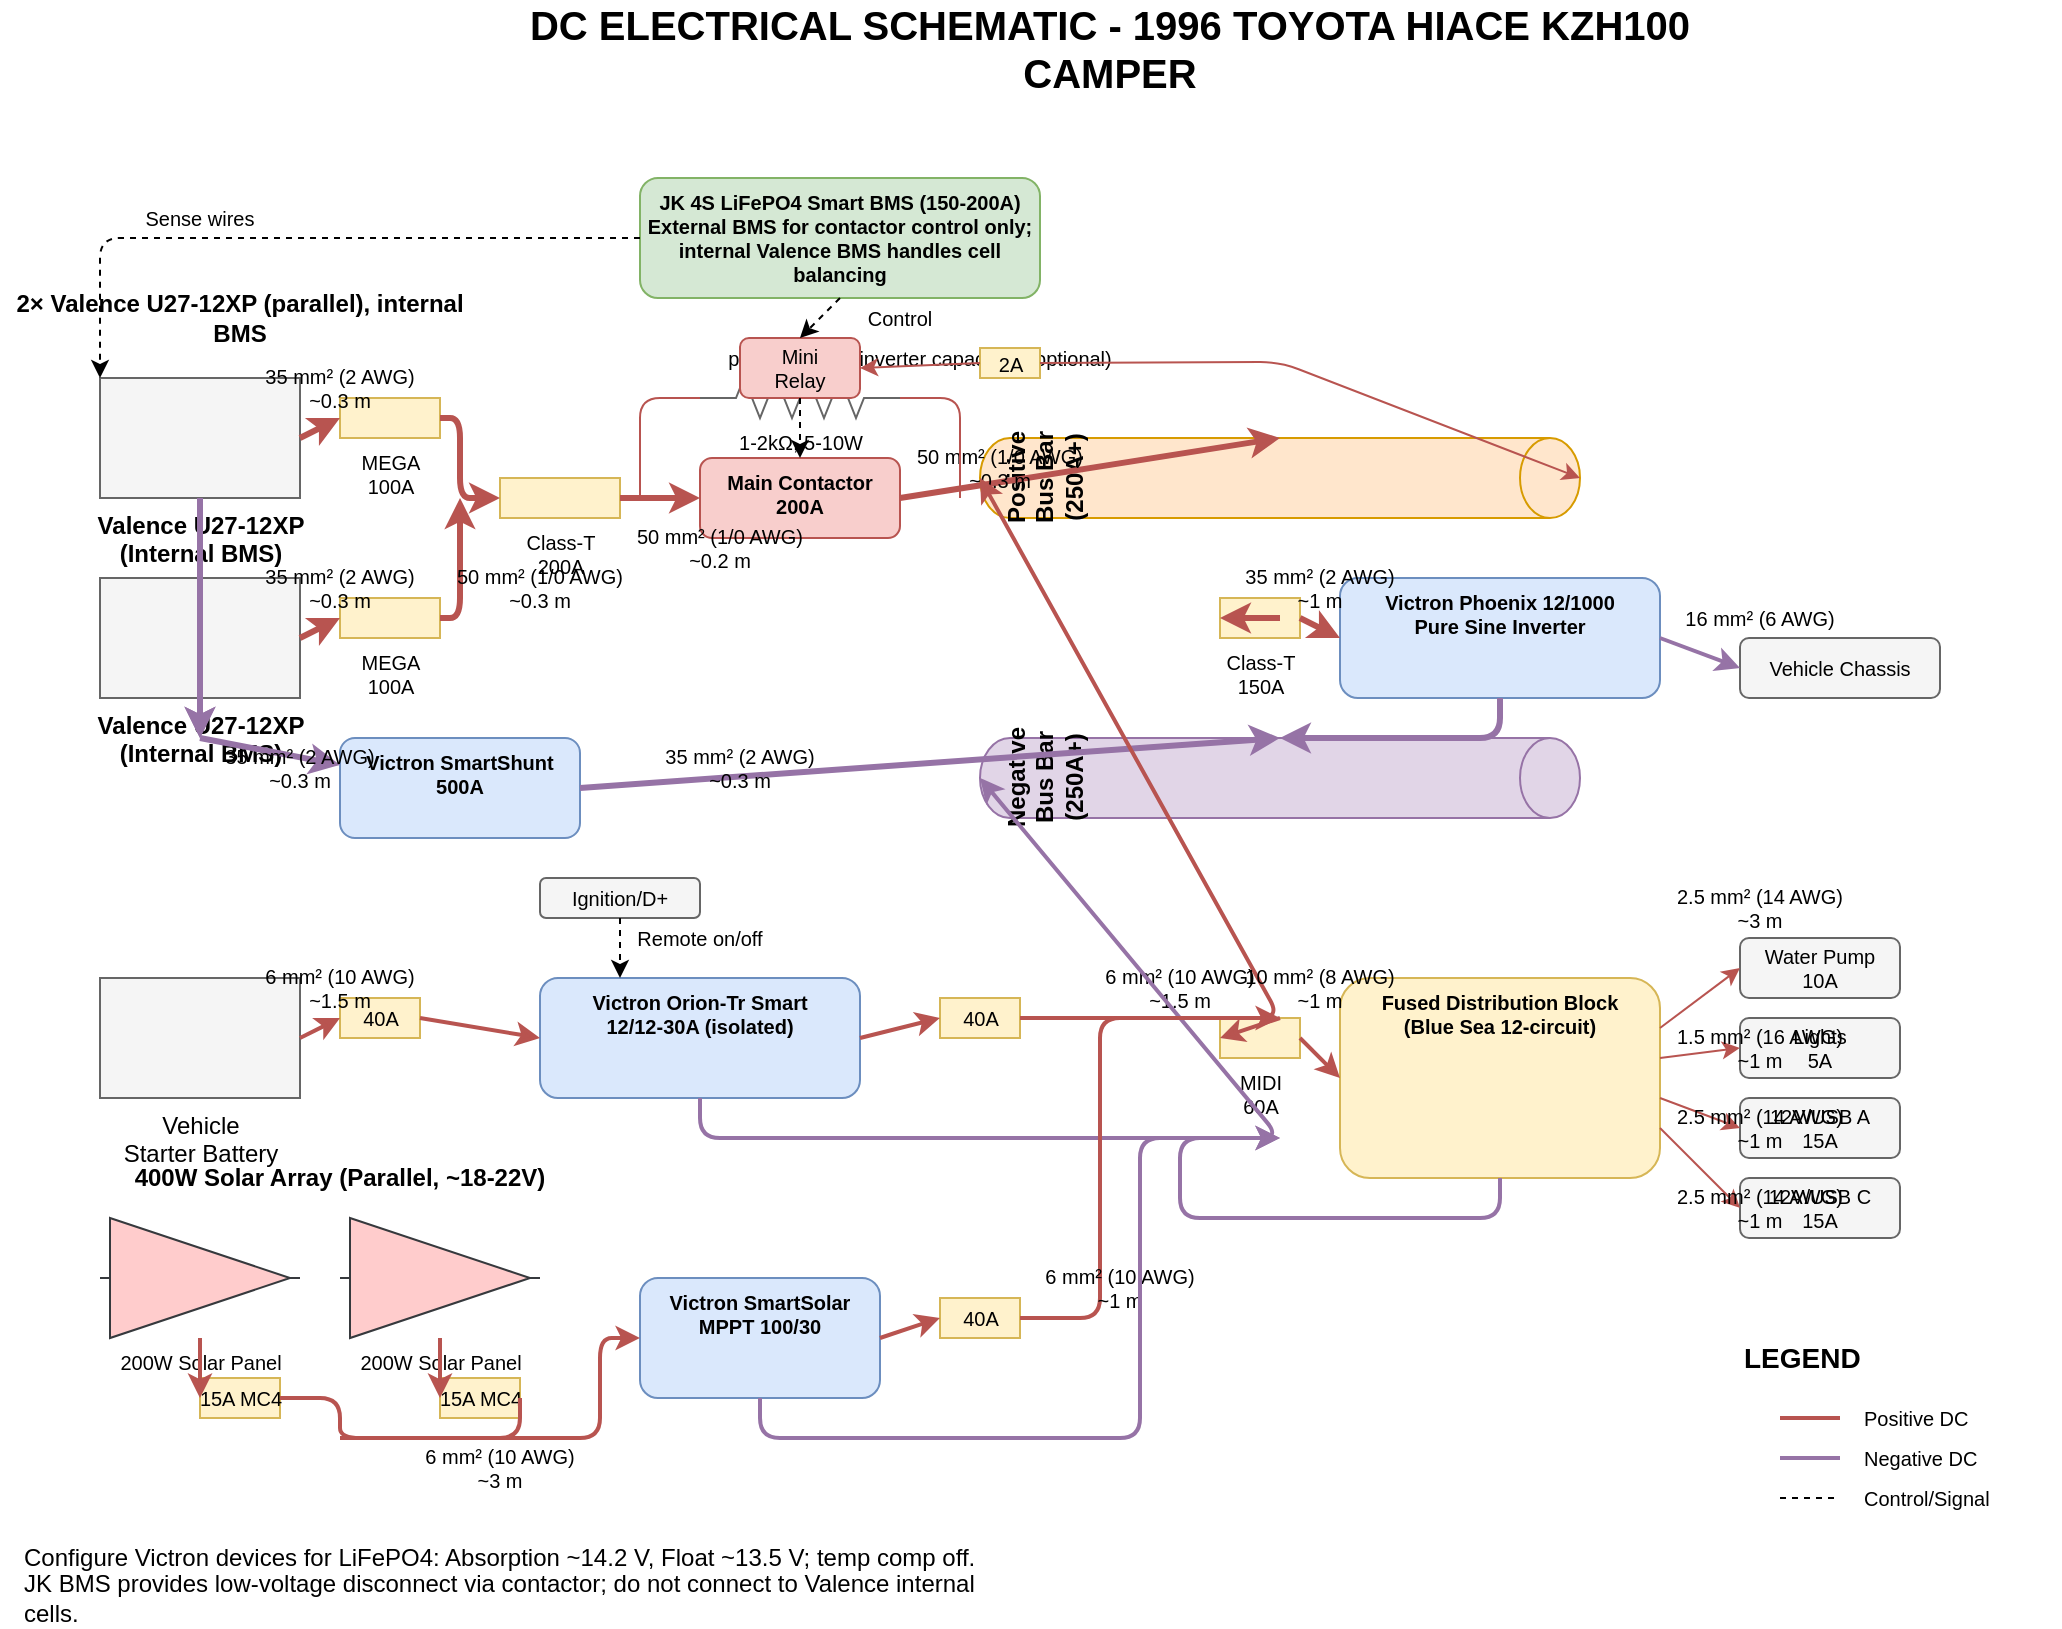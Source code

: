 <mxfile version="14.9.8" type="device">
  <diagram id="dc_schematic" name="DC Schematic - 1996 Toyota Hiace Camper" pageWidth="1169" pageHeight="827">
    <mxGraphModel dx="1422" dy="798" grid="1" gridSize="10" guides="1" tooltips="1" connect="1" arrows="1" fold="1" page="1" pageScale="1" pageWidth="1169" pageHeight="827" math="0" shadow="0">
      <root>
        <mxCell id="0" />
        <mxCell id="1" parent="0" />
        
        <!-- Title and Notes -->
        <mxCell id="title" value="DC ELECTRICAL SCHEMATIC - 1996 TOYOTA HIACE KZH100 CAMPER" style="text;html=1;strokeColor=none;fillColor=none;align=center;verticalAlign=middle;whiteSpace=wrap;rounded=0;fontSize=20;fontStyle=1" vertex="1" parent="1">
          <mxGeometry x="284.5" y="20" width="600" height="30" as="geometry" />
        </mxCell>
        
        <mxCell id="note1" value="Configure Victron devices for LiFePO4: Absorption ~14.2 V, Float ~13.5 V; temp comp off." style="text;html=1;strokeColor=none;fillColor=none;align=left;verticalAlign=middle;whiteSpace=wrap;rounded=0;fontSize=12;" vertex="1" parent="1">
          <mxGeometry x="40" y="780" width="500" height="20" as="geometry" />
        </mxCell>
        
        <mxCell id="note2" value="JK BMS provides low-voltage disconnect via contactor; do not connect to Valence internal cells." style="text;html=1;strokeColor=none;fillColor=none;align=left;verticalAlign=middle;whiteSpace=wrap;rounded=0;fontSize=12;" vertex="1" parent="1">
          <mxGeometry x="40" y="800" width="500" height="20" as="geometry" />
        </mxCell>
        
        <!-- Battery Bank -->
        <mxCell id="battery1" value="Valence U27-12XP&#xa;(Internal BMS)" style="shape=mxgraph.electrical.electro-mechanical.battery;html=1;fillColor=#f5f5f5;strokeColor=#666666;verticalLabelPosition=bottom;verticalAlign=top;align=center;fontSize=12;fontStyle=1" vertex="1" parent="1">
          <mxGeometry x="80" y="200" width="100" height="60" as="geometry" />
        </mxCell>
        
        <mxCell id="battery2" value="Valence U27-12XP&#xa;(Internal BMS)" style="shape=mxgraph.electrical.electro-mechanical.battery;html=1;fillColor=#f5f5f5;strokeColor=#666666;verticalLabelPosition=bottom;verticalAlign=top;align=center;fontSize=12;fontStyle=1" vertex="1" parent="1">
          <mxGeometry x="80" y="300" width="100" height="60" as="geometry" />
        </mxCell>
        
        <mxCell id="batteryLabel" value="2× Valence U27-12XP (parallel), internal BMS" style="text;html=1;strokeColor=none;fillColor=none;align=center;verticalAlign=middle;whiteSpace=wrap;rounded=0;fontSize=12;fontStyle=1" vertex="1" parent="1">
          <mxGeometry x="30" y="160" width="240" height="20" as="geometry" />
        </mxCell>
        
        <!-- Battery Fuses -->
        <mxCell id="fuse1" value="MEGA&#xa;100A" style="shape=mxgraph.electrical.electro-mechanical.fuse_2;html=1;fillColor=#fff2cc;strokeColor=#d6b656;verticalLabelPosition=bottom;verticalAlign=top;align=center;fontSize=10;" vertex="1" parent="1">
          <mxGeometry x="200" y="210" width="50" height="20" as="geometry" />
        </mxCell>
        
        <mxCell id="fuse2" value="MEGA&#xa;100A" style="shape=mxgraph.electrical.electro-mechanical.fuse_2;html=1;fillColor=#fff2cc;strokeColor=#d6b656;verticalLabelPosition=bottom;verticalAlign=top;align=center;fontSize=10;" vertex="1" parent="1">
          <mxGeometry x="200" y="310" width="50" height="20" as="geometry" />
        </mxCell>
        
        <!-- SmartShunt -->
        <mxCell id="smartshunt" value="Victron SmartShunt 500A" style="rounded=1;whiteSpace=wrap;html=1;fillColor=#dae8fc;strokeColor=#6c8ebf;verticalAlign=top;fontStyle=1;fontSize=10;" vertex="1" parent="1">
          <mxGeometry x="200" y="380" width="120" height="50" as="geometry" />
        </mxCell>
        
        <!-- Main Fuse -->
        <mxCell id="mainFuse" value="Class-T&#xa;200A" style="shape=mxgraph.electrical.electro-mechanical.fuse_2;html=1;fillColor=#fff2cc;strokeColor=#d6b656;verticalLabelPosition=bottom;verticalAlign=top;align=center;fontSize=10;" vertex="1" parent="1">
          <mxGeometry x="280" y="250" width="60" height="20" as="geometry" />
        </mxCell>
        
        <!-- Main Contactor -->
        <mxCell id="contactor" value="Main Contactor&#xa;200A" style="rounded=1;whiteSpace=wrap;html=1;fillColor=#f8cecc;strokeColor=#b85450;verticalAlign=top;fontStyle=1;fontSize=10;" vertex="1" parent="1">
          <mxGeometry x="380" y="240" width="100" height="40" as="geometry" />
        </mxCell>
        
        <!-- Pre-charge Resistor -->
        <mxCell id="precharge" value="1-2kΩ, 5-10W" style="shape=mxgraph.electrical.resistors.resistor_2;html=1;fillColor=#f5f5f5;strokeColor=#666666;verticalLabelPosition=bottom;verticalAlign=top;fontSize=10;" vertex="1" parent="1">
          <mxGeometry x="380" y="200" width="100" height="20" as="geometry" />
        </mxCell>
        
        <mxCell id="prechargeLabel" value="pre-charge for inverter capacitors (optional)" style="text;html=1;strokeColor=none;fillColor=none;align=center;verticalAlign=middle;whiteSpace=wrap;rounded=0;fontSize=10;" vertex="1" parent="1">
          <mxGeometry x="380" y="180" width="220" height="20" as="geometry" />
        </mxCell>
        
        <!-- Bus Bars -->
        <mxCell id="posBusBar" value="Positive Bus Bar (250A+)" style="shape=cylinder3;whiteSpace=wrap;html=1;boundedLbl=1;backgroundOutline=1;size=15;fillColor=#ffe6cc;strokeColor=#d79b00;verticalAlign=top;fontSize=12;fontStyle=1;horizontal=0;direction=south" vertex="1" parent="1">
          <mxGeometry x="520" y="230" width="300" height="40" as="geometry" />
        </mxCell>
        
        <mxCell id="negBusBar" value="Negative Bus Bar (250A+)" style="shape=cylinder3;whiteSpace=wrap;html=1;boundedLbl=1;backgroundOutline=1;size=15;fillColor=#e1d5e7;strokeColor=#9673a6;verticalAlign=top;fontSize=12;fontStyle=1;horizontal=0;direction=south" vertex="1" parent="1">
          <mxGeometry x="520" y="380" width="300" height="40" as="geometry" />
        </mxCell>
        
        <!-- JK BMS -->
        <mxCell id="jkbms" value="JK 4S LiFePO4 Smart BMS (150-200A)&#xa;External BMS for contactor control only;&#xa;internal Valence BMS handles cell balancing" style="rounded=1;whiteSpace=wrap;html=1;fillColor=#d5e8d4;strokeColor=#82b366;align=center;verticalAlign=top;fontSize=10;fontStyle=1" vertex="1" parent="1">
          <mxGeometry x="350" y="100" width="200" height="60" as="geometry" />
        </mxCell>
        
        <!-- Interposing Relay -->
        <mxCell id="relay" value="Mini&#xa;Relay" style="rounded=1;whiteSpace=wrap;html=1;fillColor=#f8cecc;strokeColor=#b85450;fontSize=10;" vertex="1" parent="1">
          <mxGeometry x="400" y="180" width="60" height="30" as="geometry" />
        </mxCell>
        
        <!-- Relay Fuse -->
        <mxCell id="relayFuse" value="2A" style="shape=mxgraph.electrical.electro-mechanical.fuse_2;html=1;fillColor=#fff2cc;strokeColor=#d6b656;fontSize=10;" vertex="1" parent="1">
          <mxGeometry x="520" y="185" width="30" height="15" as="geometry" />
        </mxCell>
        
        <!-- Vehicle Battery -->
        <mxCell id="vehicleBattery" value="Vehicle&#xa;Starter Battery" style="shape=mxgraph.electrical.electro-mechanical.battery;html=1;fillColor=#f5f5f5;strokeColor=#666666;verticalLabelPosition=bottom;verticalAlign=top;align=center;fontSize=12;" vertex="1" parent="1">
          <mxGeometry x="80" y="500" width="100" height="60" as="geometry" />
        </mxCell>
        
        <!-- DC-DC Converter -->
        <mxCell id="dcdc" value="Victron Orion-Tr Smart&#xa;12/12-30A (isolated)" style="rounded=1;whiteSpace=wrap;html=1;fillColor=#dae8fc;strokeColor=#6c8ebf;verticalAlign=top;fontStyle=1;fontSize=10;" vertex="1" parent="1">
          <mxGeometry x="300" y="500" width="160" height="60" as="geometry" />
        </mxCell>
        
        <!-- DC-DC Fuses -->
        <mxCell id="dcdcInFuse" value="40A" style="shape=mxgraph.electrical.electro-mechanical.fuse_2;html=1;fillColor=#fff2cc;strokeColor=#d6b656;fontSize=10;" vertex="1" parent="1">
          <mxGeometry x="200" y="510" width="40" height="20" as="geometry" />
        </mxCell>
        
        <mxCell id="dcdcOutFuse" value="40A" style="shape=mxgraph.electrical.electro-mechanical.fuse_2;html=1;fillColor=#fff2cc;strokeColor=#d6b656;fontSize=10;" vertex="1" parent="1">
          <mxGeometry x="500" y="510" width="40" height="20" as="geometry" />
        </mxCell>
        
        <!-- Solar Panels -->
        <mxCell id="solarPanel1" value="200W Solar Panel" style="shape=mxgraph.electrical.abstract.amplifier;html=1;fillColor=#ffcccc;strokeColor=#36393d;verticalLabelPosition=bottom;verticalAlign=top;align=center;fontSize=10;" vertex="1" parent="1">
          <mxGeometry x="80" y="620" width="100" height="60" as="geometry" />
        </mxCell>
        
        <mxCell id="solarPanel2" value="200W Solar Panel" style="shape=mxgraph.electrical.abstract.amplifier;html=1;fillColor=#ffcccc;strokeColor=#36393d;verticalLabelPosition=bottom;verticalAlign=top;align=center;fontSize=10;" vertex="1" parent="1">
          <mxGeometry x="200" y="620" width="100" height="60" as="geometry" />
        </mxCell>
        
        <mxCell id="solarLabel" value="400W Solar Array (Parallel, ~18-22V)" style="text;html=1;strokeColor=none;fillColor=none;align=center;verticalAlign=middle;whiteSpace=wrap;rounded=0;fontSize=12;fontStyle=1" vertex="1" parent="1">
          <mxGeometry x="80" y="590" width="240" height="20" as="geometry" />
        </mxCell>
        
        <!-- Solar Fuses -->
        <mxCell id="solarFuse1" value="15A MC4" style="shape=mxgraph.electrical.electro-mechanical.fuse_2;html=1;fillColor=#fff2cc;strokeColor=#d6b656;fontSize=10;" vertex="1" parent="1">
          <mxGeometry x="130" y="700" width="40" height="20" as="geometry" />
        </mxCell>
        
        <mxCell id="solarFuse2" value="15A MC4" style="shape=mxgraph.electrical.electro-mechanical.fuse_2;html=1;fillColor=#fff2cc;strokeColor=#d6b656;fontSize=10;" vertex="1" parent="1">
          <mxGeometry x="250" y="700" width="40" height="20" as="geometry" />
        </mxCell>
        
        <!-- MPPT Controller -->
        <mxCell id="mppt" value="Victron SmartSolar&#xa;MPPT 100/30" style="rounded=1;whiteSpace=wrap;html=1;fillColor=#dae8fc;strokeColor=#6c8ebf;verticalAlign=top;fontStyle=1;fontSize=10;" vertex="1" parent="1">
          <mxGeometry x="350" y="650" width="120" height="60" as="geometry" />
        </mxCell>
        
        <mxCell id="mpptFuse" value="40A" style="shape=mxgraph.electrical.electro-mechanical.fuse_2;html=1;fillColor=#fff2cc;strokeColor=#d6b656;fontSize=10;" vertex="1" parent="1">
          <mxGeometry x="500" y="660" width="40" height="20" as="geometry" />
        </mxCell>
        
        <!-- DC Distribution -->
        <mxCell id="dcDist" value="Fused Distribution Block&#xa;(Blue Sea 12-circuit)" style="rounded=1;whiteSpace=wrap;html=1;fillColor=#fff2cc;strokeColor=#d6b656;verticalAlign=top;fontStyle=1;fontSize=10;" vertex="1" parent="1">
          <mxGeometry x="700" y="500" width="160" height="100" as="geometry" />
        </mxCell>
        
        <mxCell id="dcDistFuse" value="MIDI&#xa;60A" style="shape=mxgraph.electrical.electro-mechanical.fuse_2;html=1;fillColor=#fff2cc;strokeColor=#d6b656;verticalLabelPosition=bottom;verticalAlign=top;align=center;fontSize=10;" vertex="1" parent="1">
          <mxGeometry x="640" y="520" width="40" height="20" as="geometry" />
        </mxCell>
        
        <!-- DC Loads -->
        <mxCell id="waterPump" value="Water Pump&#xa;10A" style="rounded=1;whiteSpace=wrap;html=1;fillColor=#f5f5f5;strokeColor=#666666;fontSize=10;" vertex="1" parent="1">
          <mxGeometry x="900" y="480" width="80" height="30" as="geometry" />
        </mxCell>
        
        <mxCell id="lights" value="Lights&#xa;5A" style="rounded=1;whiteSpace=wrap;html=1;fillColor=#f5f5f5;strokeColor=#666666;fontSize=10;" vertex="1" parent="1">
          <mxGeometry x="900" y="520" width="80" height="30" as="geometry" />
        </mxCell>
        
        <mxCell id="usbA" value="12V/USB A&#xa;15A" style="rounded=1;whiteSpace=wrap;html=1;fillColor=#f5f5f5;strokeColor=#666666;fontSize=10;" vertex="1" parent="1">
          <mxGeometry x="900" y="560" width="80" height="30" as="geometry" />
        </mxCell>
        
        <mxCell id="usbC" value="12V/USB C&#xa;15A" style="rounded=1;whiteSpace=wrap;html=1;fillColor=#f5f5f5;strokeColor=#666666;fontSize=10;" vertex="1" parent="1">
          <mxGeometry x="900" y="600" width="80" height="30" as="geometry" />
        </mxCell>
        
        <!-- Inverter -->
        <mxCell id="inverter" value="Victron Phoenix 12/1000&#xa;Pure Sine Inverter" style="rounded=1;whiteSpace=wrap;html=1;fillColor=#dae8fc;strokeColor=#6c8ebf;verticalAlign=top;fontStyle=1;fontSize=10;" vertex="1" parent="1">
          <mxGeometry x="700" y="300" width="160" height="60" as="geometry" />
        </mxCell>
        
        <mxCell id="inverterFuse" value="Class-T&#xa;150A" style="shape=mxgraph.electrical.electro-mechanical.fuse_2;html=1;fillColor=#fff2cc;strokeColor=#d6b656;verticalLabelPosition=bottom;verticalAlign=top;align=center;fontSize=10;" vertex="1" parent="1">
          <mxGeometry x="640" y="310" width="40" height="20" as="geometry" />
        </mxCell>
        
        <mxCell id="chassis" value="Vehicle Chassis" style="rounded=1;whiteSpace=wrap;html=1;fillColor=#f5f5f5;strokeColor=#666666;fontSize=10;" vertex="1" parent="1">
          <mxGeometry x="900" y="330" width="100" height="30" as="geometry" />
        </mxCell>
        
        <!-- Connections -->
        <!-- Battery to Bus -->
        <mxCell id="bat1ToFuse" value="" style="endArrow=classic;html=1;exitX=1;exitY=0.5;exitDx=0;exitDy=0;exitPerimeter=0;entryX=0;entryY=0.5;entryDx=0;entryDy=0;entryPerimeter=0;strokeWidth=3;fillColor=#f8cecc;strokeColor=#b85450;" edge="1" parent="1" source="battery1" target="fuse1">
          <mxGeometry width="50" height="50" relative="1" as="geometry">
            <mxPoint x="190" y="230" as="sourcePoint" />
            <mxPoint x="240" y="180" as="targetPoint" />
          </mxGeometry>
        </mxCell>
        <mxCell id="bat1ToFuseLabel" value="35 mm² (2 AWG)&#xa;~0.3 m" style="text;html=1;strokeColor=none;fillColor=none;align=center;verticalAlign=middle;whiteSpace=wrap;rounded=0;fontSize=10;" vertex="1" parent="1">
          <mxGeometry x="150" y="190" width="100" height="30" as="geometry" />
        </mxCell>
        
        <mxCell id="bat2ToFuse" value="" style="endArrow=classic;html=1;exitX=1;exitY=0.5;exitDx=0;exitDy=0;exitPerimeter=0;entryX=0;entryY=0.5;entryDx=0;entryDy=0;entryPerimeter=0;strokeWidth=3;fillColor=#f8cecc;strokeColor=#b85450;" edge="1" parent="1" source="battery2" target="fuse2">
          <mxGeometry width="50" height="50" relative="1" as="geometry">
            <mxPoint x="190" y="330" as="sourcePoint" />
            <mxPoint x="240" y="280" as="targetPoint" />
          </mxGeometry>
        </mxCell>
        <mxCell id="bat2ToFuseLabel" value="35 mm² (2 AWG)&#xa;~0.3 m" style="text;html=1;strokeColor=none;fillColor=none;align=center;verticalAlign=middle;whiteSpace=wrap;rounded=0;fontSize=10;" vertex="1" parent="1">
          <mxGeometry x="150" y="290" width="100" height="30" as="geometry" />
        </mxCell>
        
        <!-- Fuses to Main Fuse -->
        <mxCell id="fuse1ToMain" value="" style="endArrow=classic;html=1;exitX=1;exitY=0.5;exitDx=0;exitDy=0;exitPerimeter=0;entryX=0;entryY=0.5;entryDx=0;entryDy=0;entryPerimeter=0;strokeWidth=3;fillColor=#f8cecc;strokeColor=#b85450;" edge="1" parent="1" source="fuse1" target="mainFuse">
          <mxGeometry width="50" height="50" relative="1" as="geometry">
            <mxPoint x="260" y="220" as="sourcePoint" />
            <mxPoint x="280" y="260" as="targetPoint" />
            <Array as="points">
              <mxPoint x="260" y="220" />
              <mxPoint x="260" y="260" />
            </Array>
          </mxGeometry>
        </mxCell>
        
        <mxCell id="fuse2ToMain" value="" style="endArrow=classic;html=1;exitX=1;exitY=0.5;exitDx=0;exitDy=0;exitPerimeter=0;strokeWidth=3;fillColor=#f8cecc;strokeColor=#b85450;" edge="1" parent="1" source="fuse2">
          <mxGeometry width="50" height="50" relative="1" as="geometry">
            <mxPoint x="260" y="320" as="sourcePoint" />
            <mxPoint x="260" y="260" as="targetPoint" />
            <Array as="points">
              <mxPoint x="260" y="320" />
            </Array>
          </mxGeometry>
        </mxCell>
        <mxCell id="mainFuseLabel" value="50 mm² (1/0 AWG)&#xa;~0.3 m" style="text;html=1;strokeColor=none;fillColor=none;align=center;verticalAlign=middle;whiteSpace=wrap;rounded=0;fontSize=10;" vertex="1" parent="1">
          <mxGeometry x="250" y="290" width="100" height="30" as="geometry" />
        </mxCell>
        
        <!-- Main Fuse to Contactor -->
        <mxCell id="mainToContactor" value="" style="endArrow=classic;html=1;exitX=1;exitY=0.5;exitDx=0;exitDy=0;exitPerimeter=0;entryX=0;entryY=0.5;entryDx=0;entryDy=0;strokeWidth=3;fillColor=#f8cecc;strokeColor=#b85450;" edge="1" parent="1" source="mainFuse" target="contactor">
          <mxGeometry width="50" height="50" relative="1" as="geometry">
            <mxPoint x="350" y="260" as="sourcePoint" />
            <mxPoint x="380" y="260" as="targetPoint" />
          </mxGeometry>
        </mxCell>
        <mxCell id="mainToContactorLabel" value="50 mm² (1/0 AWG)&#xa;~0.2 m" style="text;html=1;strokeColor=none;fillColor=none;align=center;verticalAlign=middle;whiteSpace=wrap;rounded=0;fontSize=10;" vertex="1" parent="1">
          <mxGeometry x="340" y="270" width="100" height="30" as="geometry" />
        </mxCell>
        
        <!-- Contactor to Bus -->
        <mxCell id="contactorToBus" value="" style="endArrow=classic;html=1;exitX=1;exitY=0.5;exitDx=0;exitDy=0;entryX=0;entryY=0.5;entryDx=0;entryDy=0;entryPerimeter=0;strokeWidth=3;fillColor=#f8cecc;strokeColor=#b85450;" edge="1" parent="1" source="contactor" target="posBusBar">
          <mxGeometry width="50" height="50" relative="1" as="geometry">
            <mxPoint x="490" y="260" as="sourcePoint" />
            <mxPoint x="520" y="250" as="targetPoint" />
          </mxGeometry>
        </mxCell>
        <mxCell id="contactorToBusLabel" value="50 mm² (1/0 AWG)&#xa;~0.3 m" style="text;html=1;strokeColor=none;fillColor=none;align=center;verticalAlign=middle;whiteSpace=wrap;rounded=0;fontSize=10;" vertex="1" parent="1">
          <mxGeometry x="480" y="230" width="100" height="30" as="geometry" />
        </mxCell>
        
        <!-- Pre-charge path -->
        <mxCell id="prechargeConn1" value="" style="endArrow=none;html=1;exitX=0;exitY=0.5;exitDx=0;exitDy=0;exitPerimeter=0;strokeWidth=1;fillColor=#f8cecc;strokeColor=#b85450;" edge="1" parent="1" source="precharge">
          <mxGeometry width="50" height="50" relative="1" as="geometry">
            <mxPoint x="370" y="210" as="sourcePoint" />
            <mxPoint x="350" y="260" as="targetPoint" />
            <Array as="points">
              <mxPoint x="350" y="210" />
            </Array>
          </mxGeometry>
        </mxCell>
        
        <mxCell id="prechargeConn2" value="" style="endArrow=none;html=1;exitX=1;exitY=0.5;exitDx=0;exitDy=0;exitPerimeter=0;strokeWidth=1;fillColor=#f8cecc;strokeColor=#b85450;" edge="1" parent="1" source="precharge">
          <mxGeometry width="50" height="50" relative="1" as="geometry">
            <mxPoint x="490" y="210" as="sourcePoint" />
            <mxPoint x="510" y="260" as="targetPoint" />
            <Array as="points">
              <mxPoint x="510" y="210" />
            </Array>
          </mxGeometry>
        </mxCell>
        
        <!-- Battery Negatives to SmartShunt -->
        <mxCell id="bat1Neg" value="" style="endArrow=classic;html=1;strokeWidth=3;fillColor=#e1d5e7;strokeColor=#9673a6;" edge="1" parent="1">
          <mxGeometry width="50" height="50" relative="1" as="geometry">
            <mxPoint x="130" y="260" as="sourcePoint" />
            <mxPoint x="130" y="380" as="targetPoint" />
            <Array as="points">
              <mxPoint x="130" y="320" />
              <mxPoint x="130" y="380" />
            </Array>
          </mxGeometry>
        </mxCell>
        
        <mxCell id="bat2Neg" value="" style="endArrow=classic;html=1;strokeWidth=3;fillColor=#e1d5e7;strokeColor=#9673a6;" edge="1" parent="1">
          <mxGeometry width="50" height="50" relative="1" as="geometry">
            <mxPoint x="130" y="360" as="sourcePoint" />
            <mxPoint x="130" y="380" as="targetPoint" />
          </mxGeometry>
        </mxCell>
        
        <mxCell id="batNegToShunt" value="" style="endArrow=classic;html=1;strokeWidth=3;fillColor=#e1d5e7;strokeColor=#9673a6;" edge="1" parent="1" target="smartshunt">
          <mxGeometry width="50" height="50" relative="1" as="geometry">
            <mxPoint x="130" y="380" as="sourcePoint" />
            <mxPoint x="200" y="380" as="targetPoint" />
          </mxGeometry>
        </mxCell>
        <mxCell id="batNegLabel" value="35 mm² (2 AWG)&#xa;~0.3 m" style="text;html=1;strokeColor=none;fillColor=none;align=center;verticalAlign=middle;whiteSpace=wrap;rounded=0;fontSize=10;" vertex="1" parent="1">
          <mxGeometry x="130" y="380" width="100" height="30" as="geometry" />
        </mxCell>
        
        <!-- SmartShunt to Negative Bus -->
        <mxCell id="shuntToBus" value="" style="endArrow=classic;html=1;exitX=1;exitY=0.5;exitDx=0;exitDy=0;entryX=0;entryY=0.5;entryDx=0;entryDy=0;entryPerimeter=0;strokeWidth=3;fillColor=#e1d5e7;strokeColor=#9673a6;" edge="1" parent="1" source="smartshunt" target="negBusBar">
          <mxGeometry width="50" height="50" relative="1" as="geometry">
            <mxPoint x="330" y="405" as="sourcePoint" />
            <mxPoint x="520" y="400" as="targetPoint" />
          </mxGeometry>
        </mxCell>
        <mxCell id="shuntToBusLabel" value="35 mm² (2 AWG)&#xa;~0.3 m" style="text;html=1;strokeColor=none;fillColor=none;align=center;verticalAlign=middle;whiteSpace=wrap;rounded=0;fontSize=10;" vertex="1" parent="1">
          <mxGeometry x="350" y="380" width="100" height="30" as="geometry" />
        </mxCell>
        
        <!-- JK BMS Connections -->
        <mxCell id="jkToBat" value="" style="endArrow=classic;html=1;exitX=0;exitY=0.5;exitDx=0;exitDy=0;entryX=0;entryY=0;entryDx=0;entryDy=0;entryPerimeter=0;dashed=1;strokeWidth=1;" edge="1" parent="1" source="jkbms" target="battery1">
          <mxGeometry width="50" height="50" relative="1" as="geometry">
            <mxPoint x="350" y="130" as="sourcePoint" />
            <mxPoint x="80" y="200" as="targetPoint" />
            <Array as="points">
              <mxPoint x="80" y="130" />
            </Array>
          </mxGeometry>
        </mxCell>
        <mxCell id="jkToBatLabel" value="Sense wires" style="text;html=1;strokeColor=none;fillColor=none;align=center;verticalAlign=middle;whiteSpace=wrap;rounded=0;fontSize=10;" vertex="1" parent="1">
          <mxGeometry x="80" y="110" width="100" height="20" as="geometry" />
        </mxCell>
        
        <mxCell id="jkToRelay" value="" style="endArrow=classic;html=1;exitX=0.5;exitY=1;exitDx=0;exitDy=0;entryX=0.5;entryY=0;entryDx=0;entryDy=0;dashed=1;strokeWidth=1;" edge="1" parent="1" source="jkbms" target="relay">
          <mxGeometry width="50" height="50" relative="1" as="geometry">
            <mxPoint x="450" y="160" as="sourcePoint" />
            <mxPoint x="430" y="180" as="targetPoint" />
          </mxGeometry>
        </mxCell>
        <mxCell id="jkToRelayLabel" value="Control" style="text;html=1;strokeColor=none;fillColor=none;align=center;verticalAlign=middle;whiteSpace=wrap;rounded=0;fontSize=10;" vertex="1" parent="1">
          <mxGeometry x="460" y="160" width="40" height="20" as="geometry" />
        </mxCell>
        
        <mxCell id="relayToContactor" value="" style="endArrow=classic;html=1;exitX=0.5;exitY=1;exitDx=0;exitDy=0;entryX=0.5;entryY=0;entryDx=0;entryDy=0;dashed=1;strokeWidth=1;" edge="1" parent="1" source="relay" target="contactor">
          <mxGeometry width="50" height="50" relative="1" as="geometry">
            <mxPoint x="430" y="210" as="sourcePoint" />
            <mxPoint x="430" y="240" as="targetPoint" />
          </mxGeometry>
        </mxCell>
        
        <mxCell id="relayPower" value="" style="endArrow=classic;html=1;exitX=0;exitY=0.5;exitDx=0;exitDy=0;exitPerimeter=0;entryX=1;entryY=0.5;entryDx=0;entryDy=0;strokeWidth=1;fillColor=#f8cecc;strokeColor=#b85450;" edge="1" parent="1" source="relayFuse" target="relay">
          <mxGeometry width="50" height="50" relative="1" as="geometry">
            <mxPoint x="520" y="192" as="sourcePoint" />
            <mxPoint x="460" y="192" as="targetPoint" />
          </mxGeometry>
        </mxCell>
        
        <mxCell id="relayFusePower" value="" style="endArrow=classic;html=1;exitX=1;exitY=0.5;exitDx=0;exitDy=0;exitPerimeter=0;entryX=0.5;entryY=0;entryDx=0;entryDy=0;entryPerimeter=0;strokeWidth=1;fillColor=#f8cecc;strokeColor=#b85450;" edge="1" parent="1" source="relayFuse" target="posBusBar">
          <mxGeometry width="50" height="50" relative="1" as="geometry">
            <mxPoint x="550" y="192" as="sourcePoint" />
            <mxPoint x="670" y="192" as="targetPoint" />
            <Array as="points">
              <mxPoint x="670" y="192" />
            </Array>
          </mxGeometry>
        </mxCell>
        
        <!-- Vehicle Battery to DC-DC -->
        <mxCell id="vehToDCDC" value="" style="endArrow=classic;html=1;exitX=1;exitY=0.5;exitDx=0;exitDy=0;exitPerimeter=0;entryX=0;entryY=0.5;entryDx=0;entryDy=0;entryPerimeter=0;strokeWidth=2;fillColor=#f8cecc;strokeColor=#b85450;" edge="1" parent="1" source="vehicleBattery" target="dcdcInFuse">
          <mxGeometry width="50" height="50" relative="1" as="geometry">
            <mxPoint x="180" y="530" as="sourcePoint" />
            <mxPoint x="200" y="520" as="targetPoint" />
          </mxGeometry>
        </mxCell>
        <mxCell id="vehToDCDCLabel" value="6 mm² (10 AWG)&#xa;~1.5 m" style="text;html=1;strokeColor=none;fillColor=none;align=center;verticalAlign=middle;whiteSpace=wrap;rounded=0;fontSize=10;" vertex="1" parent="1">
          <mxGeometry x="150" y="490" width="100" height="30" as="geometry" />
        </mxCell>
        
        <mxCell id="dcdcInToOrion" value="" style="endArrow=classic;html=1;exitX=1;exitY=0.5;exitDx=0;exitDy=0;exitPerimeter=0;entryX=0;entryY=0.5;entryDx=0;entryDy=0;strokeWidth=2;fillColor=#f8cecc;strokeColor=#b85450;" edge="1" parent="1" source="dcdcInFuse" target="dcdc">
          <mxGeometry width="50" height="50" relative="1" as="geometry">
            <mxPoint x="240" y="520" as="sourcePoint" />
            <mxPoint x="300" y="530" as="targetPoint" />
          </mxGeometry>
        </mxCell>
        
        <!-- DC-DC to Bus -->
        <mxCell id="dcdcToFuse" value="" style="endArrow=classic;html=1;exitX=1;exitY=0.5;exitDx=0;exitDy=0;entryX=0;entryY=0.5;entryDx=0;entryDy=0;entryPerimeter=0;strokeWidth=2;fillColor=#f8cecc;strokeColor=#b85450;" edge="1" parent="1" source="dcdc" target="dcdcOutFuse">
          <mxGeometry width="50" height="50" relative="1" as="geometry">
            <mxPoint x="460" y="530" as="sourcePoint" />
            <mxPoint x="500" y="520" as="targetPoint" />
          </mxGeometry>
        </mxCell>
        
        <mxCell id="dcdcFuseToBus" value="" style="endArrow=classic;html=1;exitX=1;exitY=0.5;exitDx=0;exitDy=0;exitPerimeter=0;entryX=0.5;entryY=1;entryDx=0;entryDy=0;entryPerimeter=0;strokeWidth=2;fillColor=#f8cecc;strokeColor=#b85450;" edge="1" parent="1" source="dcdcOutFuse" target="posBusBar">
          <mxGeometry width="50" height="50" relative="1" as="geometry">
            <mxPoint x="540" y="520" as="sourcePoint" />
            <mxPoint x="670" y="270" as="targetPoint" />
            <Array as="points">
              <mxPoint x="670" y="520" />
            </Array>
          </mxGeometry>
        </mxCell>
        <mxCell id="dcdcOutLabel" value="6 mm² (10 AWG)&#xa;~1.5 m" style="text;html=1;strokeColor=none;fillColor=none;align=center;verticalAlign=middle;whiteSpace=wrap;rounded=0;fontSize=10;" vertex="1" parent="1">
          <mxGeometry x="570" y="490" width="100" height="30" as="geometry" />
        </mxCell>
        
        <mxCell id="dcdcNeg" value="" style="endArrow=classic;html=1;entryX=0.5;entryY=1;entryDx=0;entryDy=0;entryPerimeter=0;strokeWidth=2;fillColor=#e1d5e7;strokeColor=#9673a6;" edge="1" parent="1" target="negBusBar">
          <mxGeometry width="50" height="50" relative="1" as="geometry">
            <mxPoint x="380" y="560" as="sourcePoint" />
            <mxPoint x="670" y="420" as="targetPoint" />
            <Array as="points">
              <mxPoint x="380" y="580" />
              <mxPoint x="670" y="580" />
            </Array>
          </mxGeometry>
        </mxCell>
        
        <!-- Solar to MPPT -->
        <mxCell id="solar1ToY" value="" style="endArrow=classic;html=1;exitX=0.5;exitY=1;exitDx=0;exitDy=0;entryX=0;entryY=0.5;entryDx=0;entryDy=0;entryPerimeter=0;strokeWidth=2;fillColor=#f8cecc;strokeColor=#b85450;" edge="1" parent="1" source="solarPanel1" target="solarFuse1">
          <mxGeometry width="50" height="50" relative="1" as="geometry">
            <mxPoint x="130" y="680" as="sourcePoint" />
            <mxPoint x="130" y="710" as="targetPoint" />
            <Array as="points">
              <mxPoint x="130" y="710" />
            </Array>
          </mxGeometry>
        </mxCell>
        
        <mxCell id="solar2ToY" value="" style="endArrow=classic;html=1;exitX=0.5;exitY=1;exitDx=0;exitDy=0;entryX=0;entryY=0.5;entryDx=0;entryDy=0;entryPerimeter=0;strokeWidth=2;fillColor=#f8cecc;strokeColor=#b85450;" edge="1" parent="1" source="solarPanel2" target="solarFuse2">
          <mxGeometry width="50" height="50" relative="1" as="geometry">
            <mxPoint x="250" y="680" as="sourcePoint" />
            <mxPoint x="250" y="710" as="targetPoint" />
            <Array as="points">
              <mxPoint x="250" y="710" />
            </Array>
          </mxGeometry>
        </mxCell>
        
        <mxCell id="solarYBranch" value="" style="endArrow=classic;html=1;exitX=1;exitY=0.5;exitDx=0;exitDy=0;exitPerimeter=0;entryX=0;entryY=0.5;entryDx=0;entryDy=0;strokeWidth=2;fillColor=#f8cecc;strokeColor=#b85450;" edge="1" parent="1" source="solarFuse1" target="mppt">
          <mxGeometry width="50" height="50" relative="1" as="geometry">
            <mxPoint x="170" y="710" as="sourcePoint" />
            <mxPoint x="350" y="680" as="targetPoint" />
            <Array as="points">
              <mxPoint x="200" y="710" />
              <mxPoint x="200" y="730" />
              <mxPoint x="330" y="730" />
              <mxPoint x="330" y="680" />
            </Array>
          </mxGeometry>
        </mxCell>
        
        <mxCell id="solarY2Branch" value="" style="endArrow=none;html=1;exitX=1;exitY=0.5;exitDx=0;exitDy=0;exitPerimeter=0;strokeWidth=2;fillColor=#f8cecc;strokeColor=#b85450;" edge="1" parent="1" source="solarFuse2">
          <mxGeometry width="50" height="50" relative="1" as="geometry">
            <mxPoint x="290" y="710" as="sourcePoint" />
            <mxPoint x="200" y="730" as="targetPoint" />
            <Array as="points">
              <mxPoint x="290" y="710" />
              <mxPoint x="290" y="730" />
            </Array>
          </mxGeometry>
        </mxCell>
        <mxCell id="solarCableLabel" value="6 mm² (10 AWG)&#xa;~3 m" style="text;html=1;strokeColor=none;fillColor=none;align=center;verticalAlign=middle;whiteSpace=wrap;rounded=0;fontSize=10;" vertex="1" parent="1">
          <mxGeometry x="230" y="730" width="100" height="30" as="geometry" />
        </mxCell>
        
        <!-- MPPT to Bus -->
        <mxCell id="mpptToFuse" value="" style="endArrow=classic;html=1;exitX=1;exitY=0.5;exitDx=0;exitDy=0;entryX=0;entryY=0.5;entryDx=0;entryDy=0;entryPerimeter=0;strokeWidth=2;fillColor=#f8cecc;strokeColor=#b85450;" edge="1" parent="1" source="mppt" target="mpptFuse">
          <mxGeometry width="50" height="50" relative="1" as="geometry">
            <mxPoint x="470" y="680" as="sourcePoint" />
            <mxPoint x="500" y="670" as="targetPoint" />
          </mxGeometry>
        </mxCell>
        
        <mxCell id="mpptFuseToBus" value="" style="endArrow=classic;html=1;exitX=1;exitY=0.5;exitDx=0;exitDy=0;exitPerimeter=0;strokeWidth=2;fillColor=#f8cecc;strokeColor=#b85450;" edge="1" parent="1" source="mpptFuse">
          <mxGeometry width="50" height="50" relative="1" as="geometry">
            <mxPoint x="540" y="670" as="sourcePoint" />
            <mxPoint x="670" y="520" as="targetPoint" />
            <Array as="points">
              <mxPoint x="580" y="670" />
              <mxPoint x="580" y="520" />
            </Array>
          </mxGeometry>
        </mxCell>
        <mxCell id="mpptOutLabel" value="6 mm² (10 AWG)&#xa;~1 m" style="text;html=1;strokeColor=none;fillColor=none;align=center;verticalAlign=middle;whiteSpace=wrap;rounded=0;fontSize=10;" vertex="1" parent="1">
          <mxGeometry x="540" y="640" width="100" height="30" as="geometry" />
        </mxCell>
        
        <mxCell id="mpptNeg" value="" style="endArrow=classic;html=1;exitX=0.5;exitY=1;exitDx=0;exitDy=0;strokeWidth=2;fillColor=#e1d5e7;strokeColor=#9673a6;" edge="1" parent="1" source="mppt">
          <mxGeometry width="50" height="50" relative="1" as="geometry">
            <mxPoint x="410" y="710" as="sourcePoint" />
            <mxPoint x="670" y="580" as="targetPoint" />
            <Array as="points">
              <mxPoint x="410" y="730" />
              <mxPoint x="600" y="730" />
              <mxPoint x="600" y="580" />
            </Array>
          </mxGeometry>
        </mxCell>
        
        <!-- Bus to DC Distribution -->
        <mxCell id="busToDCDistFuse" value="" style="endArrow=classic;html=1;entryX=0;entryY=0.5;entryDx=0;entryDy=0;entryPerimeter=0;strokeWidth=2;fillColor=#f8cecc;strokeColor=#b85450;" edge="1" parent="1" target="dcDistFuse">
          <mxGeometry width="50" height="50" relative="1" as="geometry">
            <mxPoint x="670" y="520" as="sourcePoint" />
            <mxPoint x="640" y="530" as="targetPoint" />
          </mxGeometry>
        </mxCell>
        
        <mxCell id="dcDistFuseToDist" value="" style="endArrow=classic;html=1;exitX=1;exitY=0.5;exitDx=0;exitDy=0;exitPerimeter=0;entryX=0;entryY=0.5;entryDx=0;entryDy=0;strokeWidth=2;fillColor=#f8cecc;strokeColor=#b85450;" edge="1" parent="1" source="dcDistFuse" target="dcDist">
          <mxGeometry width="50" height="50" relative="1" as="geometry">
            <mxPoint x="680" y="530" as="sourcePoint" />
            <mxPoint x="700" y="550" as="targetPoint" />
          </mxGeometry>
        </mxCell>
        <mxCell id="dcDistLabel" value="10 mm² (8 AWG)&#xa;~1 m" style="text;html=1;strokeColor=none;fillColor=none;align=center;verticalAlign=middle;whiteSpace=wrap;rounded=0;fontSize=10;" vertex="1" parent="1">
          <mxGeometry x="640" y="490" width="100" height="30" as="geometry" />
        </mxCell>
        
        <mxCell id="dcDistNeg" value="" style="endArrow=classic;html=1;strokeWidth=2;fillColor=#e1d5e7;strokeColor=#9673a6;" edge="1" parent="1">
          <mxGeometry width="50" height="50" relative="1" as="geometry">
            <mxPoint x="780" y="600" as="sourcePoint" />
            <mxPoint x="670" y="580" as="targetPoint" />
            <Array as="points">
              <mxPoint x="780" y="620" />
              <mxPoint x="620" y="620" />
              <mxPoint x="620" y="580" />
            </Array>
          </mxGeometry>
        </mxCell>
        
        <!-- DC Distribution to Loads -->
        <mxCell id="distToWaterPump" value="" style="endArrow=classic;html=1;exitX=1;exitY=0.25;exitDx=0;exitDy=0;entryX=0;entryY=0.5;entryDx=0;entryDy=0;strokeWidth=1;fillColor=#f8cecc;strokeColor=#b85450;" edge="1" parent="1" source="dcDist" target="waterPump">
          <mxGeometry width="50" height="50" relative="1" as="geometry">
            <mxPoint x="860" y="525" as="sourcePoint" />
            <mxPoint x="900" y="495" as="targetPoint" />
          </mxGeometry>
        </mxCell>
        <mxCell id="waterPumpLabel" value="2.5 mm² (14 AWG)&#xa;~3 m" style="text;html=1;strokeColor=none;fillColor=none;align=center;verticalAlign=middle;whiteSpace=wrap;rounded=0;fontSize=10;" vertex="1" parent="1">
          <mxGeometry x="860" y="450" width="100" height="30" as="geometry" />
        </mxCell>
        
        <mxCell id="distToLights" value="" style="endArrow=classic;html=1;exitX=1;exitY=0.4;exitDx=0;exitDy=0;entryX=0;entryY=0.5;entryDx=0;entryDy=0;strokeWidth=1;fillColor=#f8cecc;strokeColor=#b85450;" edge="1" parent="1" source="dcDist" target="lights">
          <mxGeometry width="50" height="50" relative="1" as="geometry">
            <mxPoint x="860" y="540" as="sourcePoint" />
            <mxPoint x="900" y="535" as="targetPoint" />
          </mxGeometry>
        </mxCell>
        <mxCell id="lightsLabel" value="1.5 mm² (16 AWG)&#xa;~1 m" style="text;html=1;strokeColor=none;fillColor=none;align=center;verticalAlign=middle;whiteSpace=wrap;rounded=0;fontSize=10;" vertex="1" parent="1">
          <mxGeometry x="860" y="520" width="100" height="30" as="geometry" />
        </mxCell>
        
        <mxCell id="distToUSBA" value="" style="endArrow=classic;html=1;exitX=1;exitY=0.6;exitDx=0;exitDy=0;entryX=0;entryY=0.5;entryDx=0;entryDy=0;strokeWidth=1;fillColor=#f8cecc;strokeColor=#b85450;" edge="1" parent="1" source="dcDist" target="usbA">
          <mxGeometry width="50" height="50" relative="1" as="geometry">
            <mxPoint x="860" y="560" as="sourcePoint" />
            <mxPoint x="900" y="575" as="targetPoint" />
          </mxGeometry>
        </mxCell>
        <mxCell id="usbALabel" value="2.5 mm² (14 AWG)&#xa;~1 m" style="text;html=1;strokeColor=none;fillColor=none;align=center;verticalAlign=middle;whiteSpace=wrap;rounded=0;fontSize=10;" vertex="1" parent="1">
          <mxGeometry x="860" y="560" width="100" height="30" as="geometry" />
        </mxCell>
        
        <mxCell id="distToUSBC" value="" style="endArrow=classic;html=1;exitX=1;exitY=0.75;exitDx=0;exitDy=0;entryX=0;entryY=0.5;entryDx=0;entryDy=0;strokeWidth=1;fillColor=#f8cecc;strokeColor=#b85450;" edge="1" parent="1" source="dcDist" target="usbC">
          <mxGeometry width="50" height="50" relative="1" as="geometry">
            <mxPoint x="860" y="575" as="sourcePoint" />
            <mxPoint x="900" y="615" as="targetPoint" />
          </mxGeometry>
        </mxCell>
        <mxCell id="usbCLabel" value="2.5 mm² (14 AWG)&#xa;~1 m" style="text;html=1;strokeColor=none;fillColor=none;align=center;verticalAlign=middle;whiteSpace=wrap;rounded=0;fontSize=10;" vertex="1" parent="1">
          <mxGeometry x="860" y="600" width="100" height="30" as="geometry" />
        </mxCell>
        
        <!-- Bus to Inverter -->
        <mxCell id="busToInvFuse" value="" style="endArrow=classic;html=1;entryX=0;entryY=0.5;entryDx=0;entryDy=0;entryPerimeter=0;strokeWidth=3;fillColor=#f8cecc;strokeColor=#b85450;" edge="1" parent="1" target="inverterFuse">
          <mxGeometry width="50" height="50" relative="1" as="geometry">
            <mxPoint x="670" y="320" as="sourcePoint" />
            <mxPoint x="640" y="320" as="targetPoint" />
          </mxGeometry>
        </mxCell>
        
        <mxCell id="invFuseToInv" value="" style="endArrow=classic;html=1;exitX=1;exitY=0.5;exitDx=0;exitDy=0;exitPerimeter=0;entryX=0;entryY=0.5;entryDx=0;entryDy=0;strokeWidth=3;fillColor=#f8cecc;strokeColor=#b85450;" edge="1" parent="1" source="inverterFuse" target="inverter">
          <mxGeometry width="50" height="50" relative="1" as="geometry">
            <mxPoint x="680" y="320" as="sourcePoint" />
            <mxPoint x="700" y="330" as="targetPoint" />
          </mxGeometry>
        </mxCell>
        <mxCell id="invLabel" value="35 mm² (2 AWG)&#xa;~1 m" style="text;html=1;strokeColor=none;fillColor=none;align=center;verticalAlign=middle;whiteSpace=wrap;rounded=0;fontSize=10;" vertex="1" parent="1">
          <mxGeometry x="640" y="290" width="100" height="30" as="geometry" />
        </mxCell>
        
        <mxCell id="invNeg" value="" style="endArrow=classic;html=1;exitX=0.5;exitY=1;exitDx=0;exitDy=0;strokeWidth=3;fillColor=#e1d5e7;strokeColor=#9673a6;" edge="1" parent="1" source="inverter">
          <mxGeometry width="50" height="50" relative="1" as="geometry">
            <mxPoint x="780" y="360" as="sourcePoint" />
            <mxPoint x="670" y="380" as="targetPoint" />
            <Array as="points">
              <mxPoint x="780" y="380" />
            </Array>
          </mxGeometry>
        </mxCell>
        
        <!-- Inverter to Chassis -->
        <mxCell id="invToChassis" value="" style="endArrow=classic;html=1;exitX=1;exitY=0.5;exitDx=0;exitDy=0;entryX=0;entryY=0.5;entryDx=0;entryDy=0;strokeWidth=2;fillColor=#e1d5e7;strokeColor=#9673a6;" edge="1" parent="1" source="inverter" target="chassis">
          <mxGeometry width="50" height="50" relative="1" as="geometry">
            <mxPoint x="860" y="330" as="sourcePoint" />
            <mxPoint x="900" y="345" as="targetPoint" />
          </mxGeometry>
        </mxCell>
        <mxCell id="chassisLabel" value="16 mm² (6 AWG)" style="text;html=1;strokeColor=none;fillColor=none;align=center;verticalAlign=middle;whiteSpace=wrap;rounded=0;fontSize=10;" vertex="1" parent="1">
          <mxGeometry x="860" y="310" width="100" height="20" as="geometry" />
        </mxCell>
        
        <!-- Remote On/Off for DC-DC -->
        <mxCell id="ignition" value="Ignition/D+" style="rounded=1;whiteSpace=wrap;html=1;fillColor=#f5f5f5;strokeColor=#666666;fontSize=10;" vertex="1" parent="1">
          <mxGeometry x="300" y="450" width="80" height="20" as="geometry" />
        </mxCell>
        
        <mxCell id="ignitionToDCDC" value="" style="endArrow=classic;html=1;exitX=0.5;exitY=1;exitDx=0;exitDy=0;entryX=0.25;entryY=0;entryDx=0;entryDy=0;dashed=1;strokeWidth=1;" edge="1" parent="1" source="ignition" target="dcdc">
          <mxGeometry width="50" height="50" relative="1" as="geometry">
            <mxPoint x="340" y="470" as="sourcePoint" />
            <mxPoint x="340" y="500" as="targetPoint" />
          </mxGeometry>
        </mxCell>
        <mxCell id="ignitionLabel" value="Remote on/off" style="text;html=1;strokeColor=none;fillColor=none;align=center;verticalAlign=middle;whiteSpace=wrap;rounded=0;fontSize=10;" vertex="1" parent="1">
          <mxGeometry x="340" y="470" width="80" height="20" as="geometry" />
        </mxCell>
        
        <!-- Legend -->
        <mxCell id="legend" value="LEGEND" style="text;html=1;strokeColor=none;fillColor=none;align=left;verticalAlign=middle;whiteSpace=wrap;rounded=0;fontSize=14;fontStyle=1" vertex="1" parent="1">
          <mxGeometry x="900" y="680" width="100" height="20" as="geometry" />
        </mxCell>
        
        <mxCell id="redLine" value="" style="endArrow=none;html=1;strokeWidth=2;fillColor=#f8cecc;strokeColor=#b85450;" edge="1" parent="1">
          <mxGeometry width="50" height="50" relative="1" as="geometry">
            <mxPoint x="920" y="720" as="sourcePoint" />
            <mxPoint x="950" y="720" as="targetPoint" />
          </mxGeometry>
        </mxCell>
        <mxCell id="redLineLabel" value="Positive DC" style="text;html=1;strokeColor=none;fillColor=none;align=left;verticalAlign=middle;whiteSpace=wrap;rounded=0;fontSize=10;" vertex="1" parent="1">
          <mxGeometry x="960" y="710" width="100" height="20" as="geometry" />
        </mxCell>
        
        <mxCell id="purpleLine" value="" style="endArrow=none;html=1;strokeWidth=2;fillColor=#e1d5e7;strokeColor=#9673a6;" edge="1" parent="1">
          <mxGeometry width="50" height="50" relative="1" as="geometry">
            <mxPoint x="920" y="740" as="sourcePoint" />
            <mxPoint x="950" y="740" as="targetPoint" />
          </mxGeometry>
        </mxCell>
        <mxCell id="purpleLineLabel" value="Negative DC" style="text;html=1;strokeColor=none;fillColor=none;align=left;verticalAlign=middle;whiteSpace=wrap;rounded=0;fontSize=10;" vertex="1" parent="1">
          <mxGeometry x="960" y="730" width="100" height="20" as="geometry" />
        </mxCell>
        
        <mxCell id="dashedLine" value="" style="endArrow=none;html=1;strokeWidth=1;dashed=1;" edge="1" parent="1">
          <mxGeometry width="50" height="50" relative="1" as="geometry">
            <mxPoint x="920" y="760" as="sourcePoint" />
            <mxPoint x="950" y="760" as="targetPoint" />
          </mxGeometry>
        </mxCell>
        <mxCell id="dashedLineLabel" value="Control/Signal" style="text;html=1;strokeColor=none;fillColor=none;align=left;verticalAlign=middle;whiteSpace=wrap;rounded=0;fontSize=10;" vertex="1" parent="1">
          <mxGeometry x="960" y="750" width="100" height="20" as="geometry" />
        </mxCell>
        
      </root>
    </mxGraphModel>
  </diagram>
</mxfile>
